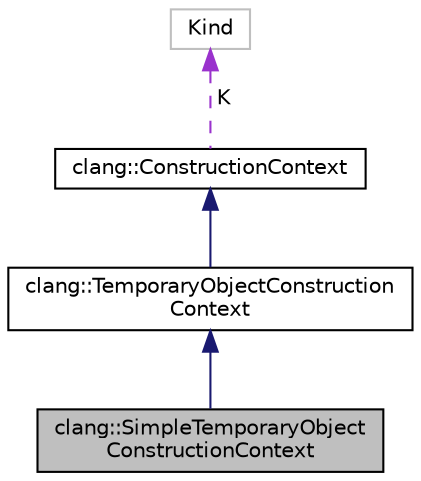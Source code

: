 digraph "clang::SimpleTemporaryObjectConstructionContext"
{
 // LATEX_PDF_SIZE
  bgcolor="transparent";
  edge [fontname="Helvetica",fontsize="10",labelfontname="Helvetica",labelfontsize="10"];
  node [fontname="Helvetica",fontsize="10",shape=record];
  Node1 [label="clang::SimpleTemporaryObject\lConstructionContext",height=0.2,width=0.4,color="black", fillcolor="grey75", style="filled", fontcolor="black",tooltip="Represents a temporary object that is not constructed for the purpose of being immediately copied/mov..."];
  Node2 -> Node1 [dir="back",color="midnightblue",fontsize="10",style="solid",fontname="Helvetica"];
  Node2 [label="clang::TemporaryObjectConstruction\lContext",height=0.2,width=0.4,color="black",URL="$classclang_1_1TemporaryObjectConstructionContext.html",tooltip="Represents a temporary object, eg."];
  Node3 -> Node2 [dir="back",color="midnightblue",fontsize="10",style="solid",fontname="Helvetica"];
  Node3 [label="clang::ConstructionContext",height=0.2,width=0.4,color="black",URL="$classclang_1_1ConstructionContext.html",tooltip="ConstructionContext's subclasses describe different ways of constructing an object in C++."];
  Node4 -> Node3 [dir="back",color="darkorchid3",fontsize="10",style="dashed",label=" K" ,fontname="Helvetica"];
  Node4 [label="Kind",height=0.2,width=0.4,color="grey75",tooltip=" "];
}
